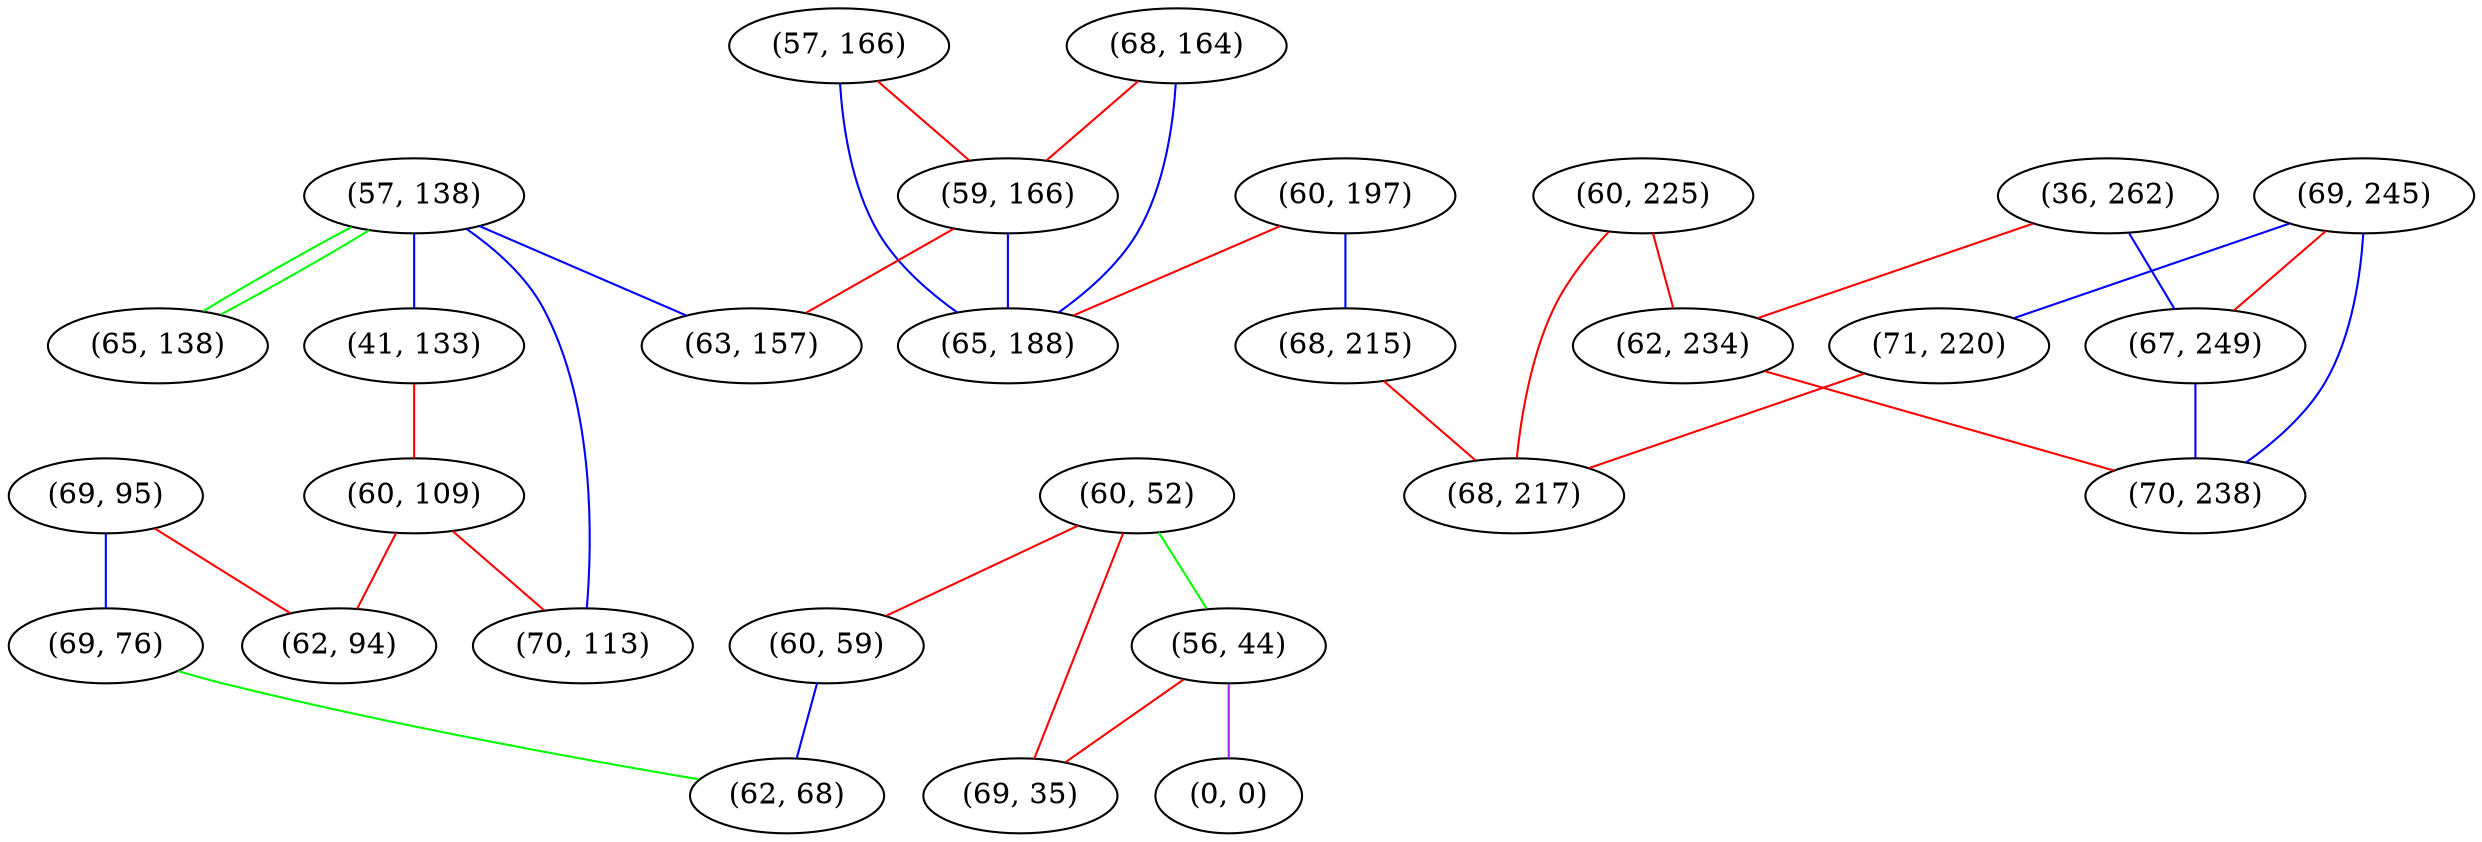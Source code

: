 graph "" {
"(57, 138)";
"(60, 197)";
"(69, 95)";
"(36, 262)";
"(60, 52)";
"(60, 225)";
"(41, 133)";
"(69, 76)";
"(57, 166)";
"(68, 215)";
"(69, 245)";
"(56, 44)";
"(60, 109)";
"(0, 0)";
"(68, 164)";
"(59, 166)";
"(71, 220)";
"(62, 234)";
"(68, 217)";
"(65, 188)";
"(62, 94)";
"(63, 157)";
"(67, 249)";
"(60, 59)";
"(65, 138)";
"(62, 68)";
"(70, 113)";
"(70, 238)";
"(69, 35)";
"(57, 138)" -- "(65, 138)"  [color=green, key=0, weight=2];
"(57, 138)" -- "(65, 138)"  [color=green, key=1, weight=2];
"(57, 138)" -- "(41, 133)"  [color=blue, key=0, weight=3];
"(57, 138)" -- "(70, 113)"  [color=blue, key=0, weight=3];
"(57, 138)" -- "(63, 157)"  [color=blue, key=0, weight=3];
"(60, 197)" -- "(68, 215)"  [color=blue, key=0, weight=3];
"(60, 197)" -- "(65, 188)"  [color=red, key=0, weight=1];
"(69, 95)" -- "(69, 76)"  [color=blue, key=0, weight=3];
"(69, 95)" -- "(62, 94)"  [color=red, key=0, weight=1];
"(36, 262)" -- "(62, 234)"  [color=red, key=0, weight=1];
"(36, 262)" -- "(67, 249)"  [color=blue, key=0, weight=3];
"(60, 52)" -- "(69, 35)"  [color=red, key=0, weight=1];
"(60, 52)" -- "(60, 59)"  [color=red, key=0, weight=1];
"(60, 52)" -- "(56, 44)"  [color=green, key=0, weight=2];
"(60, 225)" -- "(62, 234)"  [color=red, key=0, weight=1];
"(60, 225)" -- "(68, 217)"  [color=red, key=0, weight=1];
"(41, 133)" -- "(60, 109)"  [color=red, key=0, weight=1];
"(69, 76)" -- "(62, 68)"  [color=green, key=0, weight=2];
"(57, 166)" -- "(65, 188)"  [color=blue, key=0, weight=3];
"(57, 166)" -- "(59, 166)"  [color=red, key=0, weight=1];
"(68, 215)" -- "(68, 217)"  [color=red, key=0, weight=1];
"(69, 245)" -- "(71, 220)"  [color=blue, key=0, weight=3];
"(69, 245)" -- "(67, 249)"  [color=red, key=0, weight=1];
"(69, 245)" -- "(70, 238)"  [color=blue, key=0, weight=3];
"(56, 44)" -- "(0, 0)"  [color=purple, key=0, weight=4];
"(56, 44)" -- "(69, 35)"  [color=red, key=0, weight=1];
"(60, 109)" -- "(70, 113)"  [color=red, key=0, weight=1];
"(60, 109)" -- "(62, 94)"  [color=red, key=0, weight=1];
"(68, 164)" -- "(65, 188)"  [color=blue, key=0, weight=3];
"(68, 164)" -- "(59, 166)"  [color=red, key=0, weight=1];
"(59, 166)" -- "(65, 188)"  [color=blue, key=0, weight=3];
"(59, 166)" -- "(63, 157)"  [color=red, key=0, weight=1];
"(71, 220)" -- "(68, 217)"  [color=red, key=0, weight=1];
"(62, 234)" -- "(70, 238)"  [color=red, key=0, weight=1];
"(67, 249)" -- "(70, 238)"  [color=blue, key=0, weight=3];
"(60, 59)" -- "(62, 68)"  [color=blue, key=0, weight=3];
}
